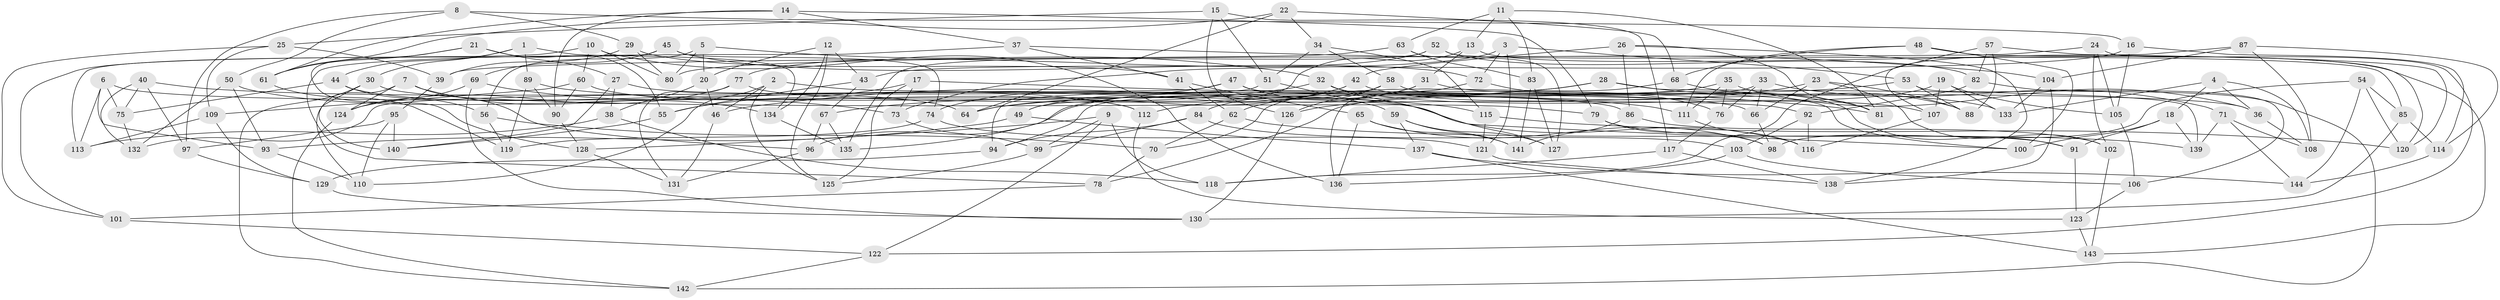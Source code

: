 // coarse degree distribution, {14: 0.06976744186046512, 6: 0.16279069767441862, 9: 0.06976744186046512, 8: 0.13953488372093023, 4: 0.23255813953488372, 10: 0.06976744186046512, 11: 0.09302325581395349, 17: 0.023255813953488372, 7: 0.046511627906976744, 5: 0.09302325581395349}
// Generated by graph-tools (version 1.1) at 2025/20/03/04/25 18:20:37]
// undirected, 144 vertices, 288 edges
graph export_dot {
graph [start="1"]
  node [color=gray90,style=filled];
  1;
  2;
  3;
  4;
  5;
  6;
  7;
  8;
  9;
  10;
  11;
  12;
  13;
  14;
  15;
  16;
  17;
  18;
  19;
  20;
  21;
  22;
  23;
  24;
  25;
  26;
  27;
  28;
  29;
  30;
  31;
  32;
  33;
  34;
  35;
  36;
  37;
  38;
  39;
  40;
  41;
  42;
  43;
  44;
  45;
  46;
  47;
  48;
  49;
  50;
  51;
  52;
  53;
  54;
  55;
  56;
  57;
  58;
  59;
  60;
  61;
  62;
  63;
  64;
  65;
  66;
  67;
  68;
  69;
  70;
  71;
  72;
  73;
  74;
  75;
  76;
  77;
  78;
  79;
  80;
  81;
  82;
  83;
  84;
  85;
  86;
  87;
  88;
  89;
  90;
  91;
  92;
  93;
  94;
  95;
  96;
  97;
  98;
  99;
  100;
  101;
  102;
  103;
  104;
  105;
  106;
  107;
  108;
  109;
  110;
  111;
  112;
  113;
  114;
  115;
  116;
  117;
  118;
  119;
  120;
  121;
  122;
  123;
  124;
  125;
  126;
  127;
  128;
  129;
  130;
  131;
  132;
  133;
  134;
  135;
  136;
  137;
  138;
  139;
  140;
  141;
  142;
  143;
  144;
  1 -- 30;
  1 -- 134;
  1 -- 89;
  1 -- 44;
  2 -- 46;
  2 -- 110;
  2 -- 125;
  2 -- 86;
  3 -- 53;
  3 -- 121;
  3 -- 72;
  3 -- 73;
  4 -- 18;
  4 -- 36;
  4 -- 108;
  4 -- 133;
  5 -- 32;
  5 -- 20;
  5 -- 80;
  5 -- 56;
  6 -- 113;
  6 -- 100;
  6 -- 93;
  6 -- 75;
  7 -- 96;
  7 -- 124;
  7 -- 134;
  7 -- 110;
  8 -- 97;
  8 -- 16;
  8 -- 50;
  8 -- 29;
  9 -- 118;
  9 -- 128;
  9 -- 99;
  9 -- 122;
  10 -- 80;
  10 -- 60;
  10 -- 101;
  10 -- 136;
  11 -- 13;
  11 -- 81;
  11 -- 83;
  11 -- 63;
  12 -- 20;
  12 -- 125;
  12 -- 134;
  12 -- 43;
  13 -- 143;
  13 -- 31;
  13 -- 49;
  14 -- 61;
  14 -- 37;
  14 -- 90;
  14 -- 79;
  15 -- 51;
  15 -- 117;
  15 -- 126;
  15 -- 25;
  16 -- 105;
  16 -- 114;
  16 -- 43;
  17 -- 55;
  17 -- 81;
  17 -- 125;
  17 -- 73;
  18 -- 139;
  18 -- 100;
  18 -- 91;
  19 -- 133;
  19 -- 105;
  19 -- 107;
  19 -- 78;
  20 -- 38;
  20 -- 46;
  21 -- 27;
  21 -- 128;
  21 -- 61;
  21 -- 55;
  22 -- 34;
  22 -- 68;
  22 -- 61;
  22 -- 64;
  23 -- 66;
  23 -- 126;
  23 -- 102;
  23 -- 88;
  24 -- 39;
  24 -- 105;
  24 -- 102;
  24 -- 122;
  25 -- 39;
  25 -- 101;
  25 -- 109;
  26 -- 42;
  26 -- 81;
  26 -- 138;
  26 -- 86;
  27 -- 66;
  27 -- 140;
  27 -- 38;
  28 -- 46;
  28 -- 81;
  28 -- 112;
  28 -- 139;
  29 -- 41;
  29 -- 80;
  29 -- 39;
  30 -- 140;
  30 -- 79;
  30 -- 142;
  31 -- 135;
  31 -- 62;
  31 -- 36;
  32 -- 127;
  32 -- 107;
  32 -- 67;
  33 -- 76;
  33 -- 71;
  33 -- 66;
  33 -- 94;
  34 -- 51;
  34 -- 58;
  34 -- 115;
  35 -- 76;
  35 -- 36;
  35 -- 111;
  35 -- 96;
  36 -- 108;
  37 -- 104;
  37 -- 78;
  37 -- 41;
  38 -- 118;
  38 -- 113;
  39 -- 95;
  40 -- 97;
  40 -- 75;
  40 -- 115;
  40 -- 132;
  41 -- 62;
  41 -- 65;
  42 -- 64;
  42 -- 133;
  42 -- 49;
  43 -- 55;
  43 -- 67;
  44 -- 56;
  44 -- 75;
  44 -- 64;
  45 -- 72;
  45 -- 113;
  45 -- 69;
  45 -- 74;
  46 -- 131;
  47 -- 74;
  47 -- 116;
  47 -- 100;
  47 -- 132;
  48 -- 120;
  48 -- 111;
  48 -- 68;
  48 -- 100;
  49 -- 93;
  49 -- 137;
  50 -- 112;
  50 -- 93;
  50 -- 132;
  51 -- 94;
  51 -- 59;
  52 -- 135;
  52 -- 77;
  52 -- 82;
  52 -- 85;
  53 -- 106;
  53 -- 64;
  53 -- 88;
  54 -- 120;
  54 -- 85;
  54 -- 144;
  54 -- 98;
  55 -- 140;
  56 -- 70;
  56 -- 119;
  57 -- 118;
  57 -- 82;
  57 -- 120;
  57 -- 88;
  58 -- 91;
  58 -- 126;
  58 -- 84;
  59 -- 127;
  59 -- 141;
  59 -- 137;
  60 -- 109;
  60 -- 90;
  60 -- 112;
  61 -- 119;
  62 -- 139;
  62 -- 70;
  63 -- 83;
  63 -- 127;
  63 -- 80;
  65 -- 136;
  65 -- 98;
  65 -- 141;
  66 -- 98;
  67 -- 135;
  67 -- 96;
  68 -- 70;
  68 -- 88;
  69 -- 73;
  69 -- 124;
  69 -- 130;
  70 -- 78;
  71 -- 144;
  71 -- 108;
  71 -- 139;
  72 -- 76;
  72 -- 136;
  73 -- 99;
  74 -- 121;
  74 -- 119;
  75 -- 132;
  76 -- 117;
  77 -- 131;
  77 -- 124;
  77 -- 92;
  78 -- 101;
  79 -- 91;
  79 -- 98;
  82 -- 92;
  82 -- 142;
  83 -- 141;
  83 -- 127;
  84 -- 99;
  84 -- 94;
  84 -- 103;
  85 -- 130;
  85 -- 114;
  86 -- 102;
  86 -- 141;
  87 -- 104;
  87 -- 107;
  87 -- 108;
  87 -- 114;
  89 -- 111;
  89 -- 90;
  89 -- 119;
  90 -- 128;
  91 -- 123;
  92 -- 103;
  92 -- 116;
  93 -- 110;
  94 -- 129;
  95 -- 140;
  95 -- 110;
  95 -- 97;
  96 -- 131;
  97 -- 129;
  99 -- 125;
  101 -- 122;
  102 -- 143;
  103 -- 106;
  103 -- 136;
  104 -- 133;
  104 -- 138;
  105 -- 106;
  106 -- 123;
  107 -- 116;
  109 -- 129;
  109 -- 113;
  111 -- 116;
  112 -- 123;
  114 -- 144;
  115 -- 120;
  115 -- 121;
  117 -- 118;
  117 -- 138;
  121 -- 138;
  122 -- 142;
  123 -- 143;
  124 -- 142;
  126 -- 130;
  128 -- 131;
  129 -- 130;
  134 -- 135;
  137 -- 143;
  137 -- 144;
}
